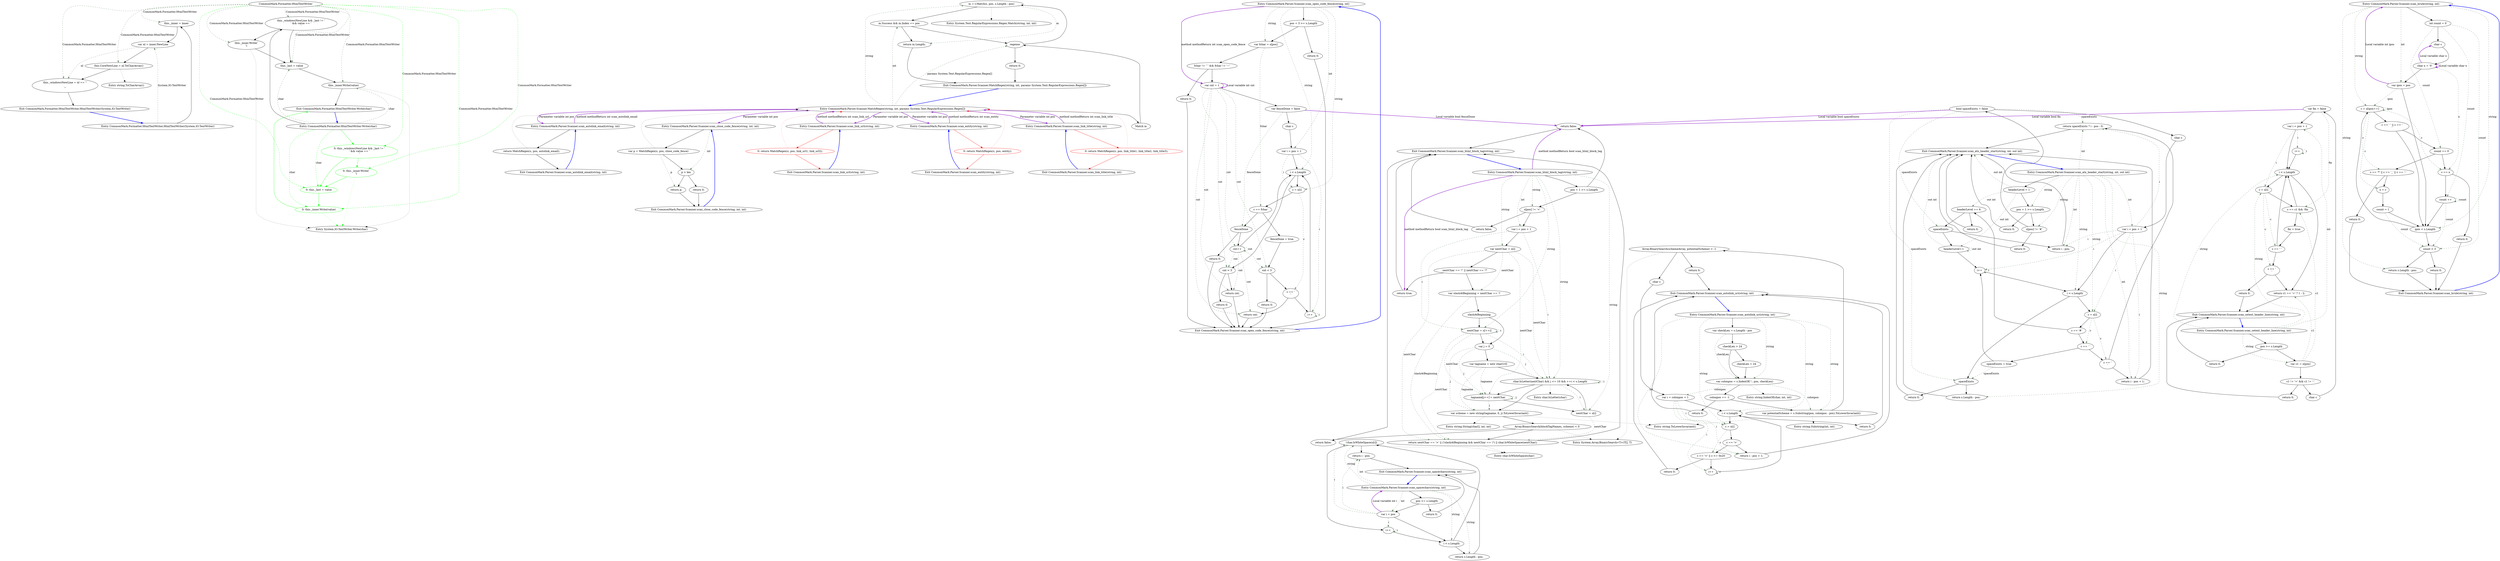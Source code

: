 digraph  {
n14 [label="CommonMark.Formatter.HtmlTextWriter", span=""];
n0 [cluster="CommonMark.Formatter.HtmlTextWriter.HtmlTextWriter(System.IO.TextWriter)", label="Entry CommonMark.Formatter.HtmlTextWriter.HtmlTextWriter(System.IO.TextWriter)", span="15-15"];
n1 [cluster="CommonMark.Formatter.HtmlTextWriter.HtmlTextWriter(System.IO.TextWriter)", label="this._inner = inner", span="17-17"];
n2 [cluster="CommonMark.Formatter.HtmlTextWriter.HtmlTextWriter(System.IO.TextWriter)", label="var nl = inner.NewLine", span="19-19"];
n3 [cluster="CommonMark.Formatter.HtmlTextWriter.HtmlTextWriter(System.IO.TextWriter)", label="this.CoreNewLine = nl.ToCharArray()", span="20-20"];
n4 [cluster="CommonMark.Formatter.HtmlTextWriter.HtmlTextWriter(System.IO.TextWriter)", label="this._windowsNewLine = nl == ''\r\n''", span="21-21"];
n6 [cluster="string.ToCharArray()", label="Entry string.ToCharArray()", span="0-0"];
n5 [cluster="CommonMark.Formatter.HtmlTextWriter.HtmlTextWriter(System.IO.TextWriter)", label="Exit CommonMark.Formatter.HtmlTextWriter.HtmlTextWriter(System.IO.TextWriter)", span="15-15"];
n7 [cluster="CommonMark.Formatter.HtmlTextWriter.Write(char)", label="Entry CommonMark.Formatter.HtmlTextWriter.Write(char)", span="24-24"];
n8 [cluster="CommonMark.Formatter.HtmlTextWriter.Write(char)", label="this._windowsNewLine && _last != '\r' && value == '\n'", span="26-26"];
n10 [cluster="CommonMark.Formatter.HtmlTextWriter.Write(char)", label="this._last = value", span="29-29"];
n11 [cluster="CommonMark.Formatter.HtmlTextWriter.Write(char)", label="this._inner.Write(value)", span="30-30"];
n9 [cluster="CommonMark.Formatter.HtmlTextWriter.Write(char)", label="this._inner.Write('\r')", span="27-27"];
n13 [cluster="System.IO.TextWriter.Write(char)", label="Entry System.IO.TextWriter.Write(char)", span="0-0"];
n12 [cluster="CommonMark.Formatter.HtmlTextWriter.Write(char)", label="Exit CommonMark.Formatter.HtmlTextWriter.Write(char)", span="24-24"];
d8 [cluster="CommonMark.Formatter.HtmlTextWriter.Write(char)", color=green, community=0, label="0: this._windowsNewLine && _last != '\r' && value == '\n'", span="26-26"];
d9 [cluster="CommonMark.Formatter.HtmlTextWriter.Write(char)", color=green, community=0, label="0: this._inner.Write('\r')", span="27-27"];
d10 [cluster="CommonMark.Formatter.HtmlTextWriter.Write(char)", color=green, community=0, label="0: this._last = value", span="29-29"];
d11 [cluster="CommonMark.Formatter.HtmlTextWriter.Write(char)", color=green, community=0, label="0: this._inner.Write(value)", span="30-30"];
m2_8 [cluster="System.Text.RegularExpressions.Regex.Match(string, int, int)", file="Scanner.cs", label="Entry System.Text.RegularExpressions.Regex.Match(string, int, int)", span="0-0"];
m2_62 [cluster="CommonMark.Parser.Scanner.scan_link_url(string, int)", file="Scanner.cs", label="Entry CommonMark.Parser.Scanner.scan_link_url(string, int)", span="161-161"];
m2_63 [cluster="CommonMark.Parser.Scanner.scan_link_url(string, int)", color=red, community=0, file="Scanner.cs", label="0: return MatchRegex(s, pos, link_url1, link_url2);", span="168-168"];
m2_64 [cluster="CommonMark.Parser.Scanner.scan_link_url(string, int)", file="Scanner.cs", label="Exit CommonMark.Parser.Scanner.scan_link_url(string, int)", span="161-161"];
m2_144 [cluster="CommonMark.Parser.Scanner.scan_open_code_fence(string, int)", file="Scanner.cs", label="Entry CommonMark.Parser.Scanner.scan_open_code_fence(string, int)", span="347-347"];
m2_145 [cluster="CommonMark.Parser.Scanner.scan_open_code_fence(string, int)", file="Scanner.cs", label="pos + 3 >= s.Length", span="355-355"];
m2_147 [cluster="CommonMark.Parser.Scanner.scan_open_code_fence(string, int)", file="Scanner.cs", label="var fchar = s[pos]", span="358-358"];
m2_153 [cluster="CommonMark.Parser.Scanner.scan_open_code_fence(string, int)", file="Scanner.cs", label="var i = pos + 1", span="365-365"];
m2_154 [cluster="CommonMark.Parser.Scanner.scan_open_code_fence(string, int)", file="Scanner.cs", label="i < s.Length", span="365-365"];
m2_155 [cluster="CommonMark.Parser.Scanner.scan_open_code_fence(string, int)", file="Scanner.cs", label="c = s[i]", span="367-367"];
m2_146 [cluster="CommonMark.Parser.Scanner.scan_open_code_fence(string, int)", file="Scanner.cs", label="return 0;", span="356-356"];
m2_148 [cluster="CommonMark.Parser.Scanner.scan_open_code_fence(string, int)", file="Scanner.cs", label="fchar != '`' && fchar != '~'", span="359-359"];
m2_156 [cluster="CommonMark.Parser.Scanner.scan_open_code_fence(string, int)", file="Scanner.cs", label="c == fchar", span="369-369"];
m2_149 [cluster="CommonMark.Parser.Scanner.scan_open_code_fence(string, int)", file="Scanner.cs", label="return 0;", span="360-360"];
m2_150 [cluster="CommonMark.Parser.Scanner.scan_open_code_fence(string, int)", file="Scanner.cs", label="var cnt = 1", span="362-362"];
m2_151 [cluster="CommonMark.Parser.Scanner.scan_open_code_fence(string, int)", file="Scanner.cs", label="var fenceDone = false", span="363-363"];
m2_159 [cluster="CommonMark.Parser.Scanner.scan_open_code_fence(string, int)", file="Scanner.cs", label="cnt++", span="374-374"];
m2_161 [cluster="CommonMark.Parser.Scanner.scan_open_code_fence(string, int)", file="Scanner.cs", label="cnt < 3", span="379-379"];
m2_164 [cluster="CommonMark.Parser.Scanner.scan_open_code_fence(string, int)", file="Scanner.cs", label="return cnt;", span="383-383"];
m2_166 [cluster="CommonMark.Parser.Scanner.scan_open_code_fence(string, int)", file="Scanner.cs", label="cnt < 3", span="386-386"];
m2_168 [cluster="CommonMark.Parser.Scanner.scan_open_code_fence(string, int)", file="Scanner.cs", label="return cnt;", span="389-389"];
m2_152 [cluster="CommonMark.Parser.Scanner.scan_open_code_fence(string, int)", file="Scanner.cs", label="char c", span="364-364"];
m2_157 [cluster="CommonMark.Parser.Scanner.scan_open_code_fence(string, int)", file="Scanner.cs", label=fenceDone, span="371-371"];
m2_165 [cluster="CommonMark.Parser.Scanner.scan_open_code_fence(string, int)", file="Scanner.cs", label="i++", span="365-365"];
m2_163 [cluster="CommonMark.Parser.Scanner.scan_open_code_fence(string, int)", file="Scanner.cs", label="c == '\n'", span="382-382"];
m2_160 [cluster="CommonMark.Parser.Scanner.scan_open_code_fence(string, int)", file="Scanner.cs", label="fenceDone = true", span="378-378"];
m2_158 [cluster="CommonMark.Parser.Scanner.scan_open_code_fence(string, int)", file="Scanner.cs", label="return 0;", span="372-372"];
m2_162 [cluster="CommonMark.Parser.Scanner.scan_open_code_fence(string, int)", file="Scanner.cs", label="return 0;", span="380-380"];
m2_167 [cluster="CommonMark.Parser.Scanner.scan_open_code_fence(string, int)", file="Scanner.cs", label="return 0;", span="387-387"];
m2_169 [cluster="CommonMark.Parser.Scanner.scan_open_code_fence(string, int)", file="Scanner.cs", label="Exit CommonMark.Parser.Scanner.scan_open_code_fence(string, int)", span="347-347"];
m2_170 [cluster="CommonMark.Parser.Scanner.scan_close_code_fence(string, int, int)", file="Scanner.cs", label="Entry CommonMark.Parser.Scanner.scan_close_code_fence(string, int, int)", span="395-395"];
m2_171 [cluster="CommonMark.Parser.Scanner.scan_close_code_fence(string, int, int)", file="Scanner.cs", label="var p = MatchRegex(s, pos, close_code_fence)", span="406-406"];
m2_172 [cluster="CommonMark.Parser.Scanner.scan_close_code_fence(string, int, int)", file="Scanner.cs", label="p > len", span="407-407"];
m2_173 [cluster="CommonMark.Parser.Scanner.scan_close_code_fence(string, int, int)", file="Scanner.cs", label="return p;", span="408-408"];
m2_174 [cluster="CommonMark.Parser.Scanner.scan_close_code_fence(string, int, int)", file="Scanner.cs", label="return 0;", span="410-410"];
m2_175 [cluster="CommonMark.Parser.Scanner.scan_close_code_fence(string, int, int)", file="Scanner.cs", label="Exit CommonMark.Parser.Scanner.scan_close_code_fence(string, int, int)", span="395-395"];
m2_34 [cluster="CommonMark.Parser.Scanner.scan_autolink_email(string, int)", file="Scanner.cs", label="Entry CommonMark.Parser.Scanner.scan_autolink_email(string, int)", span="100-100"];
m2_35 [cluster="CommonMark.Parser.Scanner.scan_autolink_email(string, int)", file="Scanner.cs", label="return MatchRegex(s, pos, autolink_email);", span="110-110"];
m2_36 [cluster="CommonMark.Parser.Scanner.scan_autolink_email(string, int)", file="Scanner.cs", label="Exit CommonMark.Parser.Scanner.scan_autolink_email(string, int)", span="100-100"];
m2_0 [cluster="CommonMark.Parser.Scanner.MatchRegex(string, int, params System.Text.RegularExpressions.Regex[])", file="Scanner.cs", label="Entry CommonMark.Parser.Scanner.MatchRegex(string, int, params System.Text.RegularExpressions.Regex[])", span="43-43"];
m2_1 [cluster="CommonMark.Parser.Scanner.MatchRegex(string, int, params System.Text.RegularExpressions.Regex[])", file="Scanner.cs", label="Match m", span="45-45"];
m2_2 [cluster="CommonMark.Parser.Scanner.MatchRegex(string, int, params System.Text.RegularExpressions.Regex[])", file="Scanner.cs", label=regexes, span="46-46"];
m2_3 [cluster="CommonMark.Parser.Scanner.MatchRegex(string, int, params System.Text.RegularExpressions.Regex[])", file="Scanner.cs", label="m = r.Match(s, pos, s.Length - pos)", span="48-48"];
m2_4 [cluster="CommonMark.Parser.Scanner.MatchRegex(string, int, params System.Text.RegularExpressions.Regex[])", file="Scanner.cs", label="m.Success && m.Index == pos", span="49-49"];
m2_6 [cluster="CommonMark.Parser.Scanner.MatchRegex(string, int, params System.Text.RegularExpressions.Regex[])", file="Scanner.cs", label="return 0;", span="53-53"];
m2_5 [cluster="CommonMark.Parser.Scanner.MatchRegex(string, int, params System.Text.RegularExpressions.Regex[])", file="Scanner.cs", label="return m.Length;", span="50-50"];
m2_7 [cluster="CommonMark.Parser.Scanner.MatchRegex(string, int, params System.Text.RegularExpressions.Regex[])", file="Scanner.cs", label="Exit CommonMark.Parser.Scanner.MatchRegex(string, int, params System.Text.RegularExpressions.Regex[])", span="43-43"];
m2_176 [cluster="CommonMark.Parser.Scanner.scan_entity(string, int)", file="Scanner.cs", label="Entry CommonMark.Parser.Scanner.scan_entity(string, int)", span="417-417"];
m2_177 [cluster="CommonMark.Parser.Scanner.scan_entity(string, int)", color=red, community=0, file="Scanner.cs", label="0: return MatchRegex(s, pos, entity);", span="424-424"];
m2_178 [cluster="CommonMark.Parser.Scanner.scan_entity(string, int)", file="Scanner.cs", label="Exit CommonMark.Parser.Scanner.scan_entity(string, int)", span="417-417"];
m2_33 [cluster="System.Array.BinarySearch<T>(T[], T)", file="Scanner.cs", label="Entry System.Array.BinarySearch<T>(T[], T)", span="0-0"];
m2_124 [cluster="CommonMark.Parser.Scanner.scan_hrule(string, int)", file="Scanner.cs", label="Entry CommonMark.Parser.Scanner.scan_hrule(string, int)", span="307-307"];
m2_125 [cluster="CommonMark.Parser.Scanner.scan_hrule(string, int)", file="Scanner.cs", label="int count = 0", span="313-313"];
m2_128 [cluster="CommonMark.Parser.Scanner.scan_hrule(string, int)", file="Scanner.cs", label="var ipos = pos", span="316-316"];
m2_129 [cluster="CommonMark.Parser.Scanner.scan_hrule(string, int)", file="Scanner.cs", label="ipos < s.Length", span="317-317"];
m2_130 [cluster="CommonMark.Parser.Scanner.scan_hrule(string, int)", file="Scanner.cs", label="c = s[ipos++]", span="319-319"];
m2_142 [cluster="CommonMark.Parser.Scanner.scan_hrule(string, int)", file="Scanner.cs", label="return s.Length - pos;", span="341-341"];
m2_126 [cluster="CommonMark.Parser.Scanner.scan_hrule(string, int)", file="Scanner.cs", label="char c", span="314-314"];
m2_132 [cluster="CommonMark.Parser.Scanner.scan_hrule(string, int)", file="Scanner.cs", label="count == 0", span="323-323"];
m2_138 [cluster="CommonMark.Parser.Scanner.scan_hrule(string, int)", file="Scanner.cs", label="count ++", span="333-333"];
m2_140 [cluster="CommonMark.Parser.Scanner.scan_hrule(string, int)", file="Scanner.cs", label="count < 3", span="338-338"];
m2_127 [cluster="CommonMark.Parser.Scanner.scan_hrule(string, int)", file="Scanner.cs", label="char x = '\0'", span="315-315"];
m2_137 [cluster="CommonMark.Parser.Scanner.scan_hrule(string, int)", file="Scanner.cs", label="c == x", span="332-332"];
m2_131 [cluster="CommonMark.Parser.Scanner.scan_hrule(string, int)", file="Scanner.cs", label="c == ' ' || c == '\n'", span="321-321"];
m2_133 [cluster="CommonMark.Parser.Scanner.scan_hrule(string, int)", file="Scanner.cs", label="c == '*' || c == '_' || c == '-'", span="325-325"];
m2_134 [cluster="CommonMark.Parser.Scanner.scan_hrule(string, int)", file="Scanner.cs", label="x = c", span="326-326"];
m2_135 [cluster="CommonMark.Parser.Scanner.scan_hrule(string, int)", file="Scanner.cs", label="return 0;", span="328-328"];
m2_136 [cluster="CommonMark.Parser.Scanner.scan_hrule(string, int)", file="Scanner.cs", label="count = 1", span="330-330"];
m2_139 [cluster="CommonMark.Parser.Scanner.scan_hrule(string, int)", file="Scanner.cs", label="return 0;", span="335-335"];
m2_141 [cluster="CommonMark.Parser.Scanner.scan_hrule(string, int)", file="Scanner.cs", label="return 0;", span="339-339"];
m2_143 [cluster="CommonMark.Parser.Scanner.scan_hrule(string, int)", file="Scanner.cs", label="Exit CommonMark.Parser.Scanner.scan_hrule(string, int)", span="307-307"];
m2_31 [cluster="string.Substring(int, int)", file="Scanner.cs", label="Entry string.Substring(int, int)", span="0-0"];
m2_9 [cluster="CommonMark.Parser.Scanner.scan_autolink_uri(string, int)", file="Scanner.cs", label="Entry CommonMark.Parser.Scanner.scan_autolink_uri(string, int)", span="59-59"];
m2_10 [cluster="CommonMark.Parser.Scanner.scan_autolink_uri(string, int)", file="Scanner.cs", label="var checkLen = s.Length - pos", span="68-68"];
m2_13 [cluster="CommonMark.Parser.Scanner.scan_autolink_uri(string, int)", file="Scanner.cs", label="var colonpos = s.IndexOf(':', pos, checkLen)", span="75-75"];
m2_16 [cluster="CommonMark.Parser.Scanner.scan_autolink_uri(string, int)", file="Scanner.cs", label="var potentialScheme = s.Substring(pos, colonpos - pos).ToLowerInvariant()", span="79-79"];
m2_21 [cluster="CommonMark.Parser.Scanner.scan_autolink_uri(string, int)", file="Scanner.cs", label="i < s.Length", span="84-84"];
m2_22 [cluster="CommonMark.Parser.Scanner.scan_autolink_uri(string, int)", file="Scanner.cs", label="c = s[i]", span="86-86"];
m2_24 [cluster="CommonMark.Parser.Scanner.scan_autolink_uri(string, int)", file="Scanner.cs", label="return i - pos + 1;", span="88-88"];
m2_11 [cluster="CommonMark.Parser.Scanner.scan_autolink_uri(string, int)", file="Scanner.cs", label="checkLen > 24", span="69-69"];
m2_12 [cluster="CommonMark.Parser.Scanner.scan_autolink_uri(string, int)", file="Scanner.cs", label="checkLen = 24", span="70-70"];
m2_14 [cluster="CommonMark.Parser.Scanner.scan_autolink_uri(string, int)", file="Scanner.cs", label="colonpos == -1", span="76-76"];
m2_20 [cluster="CommonMark.Parser.Scanner.scan_autolink_uri(string, int)", file="Scanner.cs", label="var i = colonpos + 1", span="84-84"];
m2_15 [cluster="CommonMark.Parser.Scanner.scan_autolink_uri(string, int)", file="Scanner.cs", label="return 0;", span="77-77"];
m2_17 [cluster="CommonMark.Parser.Scanner.scan_autolink_uri(string, int)", file="Scanner.cs", label="Array.BinarySearch(schemeArray, potentialScheme) < -1", span="80-80"];
m2_18 [cluster="CommonMark.Parser.Scanner.scan_autolink_uri(string, int)", file="Scanner.cs", label="return 0;", span="81-81"];
m2_19 [cluster="CommonMark.Parser.Scanner.scan_autolink_uri(string, int)", file="Scanner.cs", label="char c", span="83-83"];
m2_27 [cluster="CommonMark.Parser.Scanner.scan_autolink_uri(string, int)", file="Scanner.cs", label="i++", span="84-84"];
m2_28 [cluster="CommonMark.Parser.Scanner.scan_autolink_uri(string, int)", file="Scanner.cs", label="return 0;", span="94-94"];
m2_23 [cluster="CommonMark.Parser.Scanner.scan_autolink_uri(string, int)", file="Scanner.cs", label="c == '>'", span="87-87"];
m2_25 [cluster="CommonMark.Parser.Scanner.scan_autolink_uri(string, int)", file="Scanner.cs", label="c == '<' || c <= 0x20", span="90-90"];
m2_26 [cluster="CommonMark.Parser.Scanner.scan_autolink_uri(string, int)", file="Scanner.cs", label="return 0;", span="91-91"];
m2_29 [cluster="CommonMark.Parser.Scanner.scan_autolink_uri(string, int)", file="Scanner.cs", label="Exit CommonMark.Parser.Scanner.scan_autolink_uri(string, int)", span="59-59"];
m2_78 [cluster="CommonMark.Parser.Scanner.scan_atx_header_start(string, int, out int)", file="Scanner.cs", label="Entry CommonMark.Parser.Scanner.scan_atx_header_start(string, int, out int)", span="211-211"];
m2_79 [cluster="CommonMark.Parser.Scanner.scan_atx_header_start(string, int, out int)", file="Scanner.cs", label="headerLevel = 1", span="218-218"];
m2_80 [cluster="CommonMark.Parser.Scanner.scan_atx_header_start(string, int, out int)", file="Scanner.cs", label="pos + 1 >= s.Length", span="219-219"];
m2_82 [cluster="CommonMark.Parser.Scanner.scan_atx_header_start(string, int, out int)", file="Scanner.cs", label="s[pos] != '#'", span="222-222"];
m2_86 [cluster="CommonMark.Parser.Scanner.scan_atx_header_start(string, int, out int)", file="Scanner.cs", label="var i = pos + 1", span="227-227"];
m2_87 [cluster="CommonMark.Parser.Scanner.scan_atx_header_start(string, int, out int)", file="Scanner.cs", label="i < s.Length", span="227-227"];
m2_88 [cluster="CommonMark.Parser.Scanner.scan_atx_header_start(string, int, out int)", file="Scanner.cs", label="c = s[i]", span="229-229"];
m2_93 [cluster="CommonMark.Parser.Scanner.scan_atx_header_start(string, int, out int)", file="Scanner.cs", label="return i - pos;", span="237-237"];
m2_98 [cluster="CommonMark.Parser.Scanner.scan_atx_header_start(string, int, out int)", file="Scanner.cs", label="return i - pos + 1;", span="247-247"];
m2_99 [cluster="CommonMark.Parser.Scanner.scan_atx_header_start(string, int, out int)", file="Scanner.cs", label="return spaceExists ? i - pos : 0;", span="251-251"];
m2_102 [cluster="CommonMark.Parser.Scanner.scan_atx_header_start(string, int, out int)", file="Scanner.cs", label="return s.Length - pos;", span="256-256"];
m2_90 [cluster="CommonMark.Parser.Scanner.scan_atx_header_start(string, int, out int)", file="Scanner.cs", label="headerLevel == 6", span="233-233"];
m2_94 [cluster="CommonMark.Parser.Scanner.scan_atx_header_start(string, int, out int)", file="Scanner.cs", label="headerLevel++", span="239-239"];
m2_81 [cluster="CommonMark.Parser.Scanner.scan_atx_header_start(string, int, out int)", file="Scanner.cs", label="return 0;", span="220-220"];
m2_83 [cluster="CommonMark.Parser.Scanner.scan_atx_header_start(string, int, out int)", file="Scanner.cs", label="return 0;", span="223-223"];
m2_84 [cluster="CommonMark.Parser.Scanner.scan_atx_header_start(string, int, out int)", file="Scanner.cs", label="bool spaceExists = false", span="225-225"];
m2_85 [cluster="CommonMark.Parser.Scanner.scan_atx_header_start(string, int, out int)", file="Scanner.cs", label="char c", span="226-226"];
m2_92 [cluster="CommonMark.Parser.Scanner.scan_atx_header_start(string, int, out int)", file="Scanner.cs", label=spaceExists, span="236-236"];
m2_101 [cluster="CommonMark.Parser.Scanner.scan_atx_header_start(string, int, out int)", file="Scanner.cs", label=spaceExists, span="255-255"];
m2_100 [cluster="CommonMark.Parser.Scanner.scan_atx_header_start(string, int, out int)", file="Scanner.cs", label="i++", span="227-227"];
m2_89 [cluster="CommonMark.Parser.Scanner.scan_atx_header_start(string, int, out int)", file="Scanner.cs", label="c == '#'", span="231-231"];
m2_95 [cluster="CommonMark.Parser.Scanner.scan_atx_header_start(string, int, out int)", file="Scanner.cs", label="c == ' '", span="241-241"];
m2_97 [cluster="CommonMark.Parser.Scanner.scan_atx_header_start(string, int, out int)", file="Scanner.cs", label="c == '\n'", span="245-245"];
m2_91 [cluster="CommonMark.Parser.Scanner.scan_atx_header_start(string, int, out int)", file="Scanner.cs", label="return 0;", span="234-234"];
m2_96 [cluster="CommonMark.Parser.Scanner.scan_atx_header_start(string, int, out int)", file="Scanner.cs", label="spaceExists = true", span="243-243"];
m2_103 [cluster="CommonMark.Parser.Scanner.scan_atx_header_start(string, int, out int)", file="Scanner.cs", label="return 0;", span="258-258"];
m2_104 [cluster="CommonMark.Parser.Scanner.scan_atx_header_start(string, int, out int)", file="Scanner.cs", label="Exit CommonMark.Parser.Scanner.scan_atx_header_start(string, int, out int)", span="211-211"];
m2_37 [cluster="CommonMark.Parser.Scanner.scan_html_block_tag(string, int)", file="Scanner.cs", label="Entry CommonMark.Parser.Scanner.scan_html_block_tag(string, int)", span="116-116"];
m2_38 [cluster="CommonMark.Parser.Scanner.scan_html_block_tag(string, int)", file="Scanner.cs", label="pos + 1 >= s.Length", span="125-125"];
m2_40 [cluster="CommonMark.Parser.Scanner.scan_html_block_tag(string, int)", file="Scanner.cs", label="s[pos] != '<'", span="128-128"];
m2_42 [cluster="CommonMark.Parser.Scanner.scan_html_block_tag(string, int)", file="Scanner.cs", label="var i = pos + 1", span="131-131"];
m2_43 [cluster="CommonMark.Parser.Scanner.scan_html_block_tag(string, int)", file="Scanner.cs", label="var nextChar = s[i]", span="132-132"];
m2_48 [cluster="CommonMark.Parser.Scanner.scan_html_block_tag(string, int)", file="Scanner.cs", label="nextChar = s[++i]", span="138-138"];
m2_51 [cluster="CommonMark.Parser.Scanner.scan_html_block_tag(string, int)", file="Scanner.cs", label="char.IsLetter(nextChar) && j <= 10 && ++i < s.Length", span="142-142"];
m2_53 [cluster="CommonMark.Parser.Scanner.scan_html_block_tag(string, int)", file="Scanner.cs", label="nextChar = s[i]", span="145-145"];
m2_39 [cluster="CommonMark.Parser.Scanner.scan_html_block_tag(string, int)", file="Scanner.cs", label="return false;", span="126-126"];
m2_41 [cluster="CommonMark.Parser.Scanner.scan_html_block_tag(string, int)", file="Scanner.cs", label="return false;", span="129-129"];
m2_44 [cluster="CommonMark.Parser.Scanner.scan_html_block_tag(string, int)", file="Scanner.cs", label="nextChar == '!' || nextChar == '?'", span="133-133"];
m2_46 [cluster="CommonMark.Parser.Scanner.scan_html_block_tag(string, int)", file="Scanner.cs", label="var slashAtBeginning = nextChar == '/'", span="136-136"];
m2_52 [cluster="CommonMark.Parser.Scanner.scan_html_block_tag(string, int)", file="Scanner.cs", label="tagname[j++] = nextChar", span="144-144"];
m2_57 [cluster="CommonMark.Parser.Scanner.scan_html_block_tag(string, int)", file="Scanner.cs", label="return nextChar == '>' || (!slashAtBeginning && nextChar == '/') || char.IsWhiteSpace(nextChar);", span="152-152"];
m2_45 [cluster="CommonMark.Parser.Scanner.scan_html_block_tag(string, int)", file="Scanner.cs", label="return true;", span="134-134"];
m2_47 [cluster="CommonMark.Parser.Scanner.scan_html_block_tag(string, int)", file="Scanner.cs", label=slashAtBeginning, span="137-137"];
m2_49 [cluster="CommonMark.Parser.Scanner.scan_html_block_tag(string, int)", file="Scanner.cs", label="var j = 0", span="140-140"];
m2_50 [cluster="CommonMark.Parser.Scanner.scan_html_block_tag(string, int)", file="Scanner.cs", label="var tagname = new char[10]", span="141-141"];
m2_54 [cluster="CommonMark.Parser.Scanner.scan_html_block_tag(string, int)", file="Scanner.cs", label="var scheme = new string(tagname, 0, j).ToLowerInvariant()", span="148-148"];
m2_55 [cluster="CommonMark.Parser.Scanner.scan_html_block_tag(string, int)", file="Scanner.cs", label="Array.BinarySearch(blockTagNames, scheme) < 0", span="149-149"];
m2_56 [cluster="CommonMark.Parser.Scanner.scan_html_block_tag(string, int)", file="Scanner.cs", label="return false;", span="150-150"];
m2_58 [cluster="CommonMark.Parser.Scanner.scan_html_block_tag(string, int)", file="Scanner.cs", label="Exit CommonMark.Parser.Scanner.scan_html_block_tag(string, int)", span="116-116"];
m2_60 [cluster="string.String(char[], int, int)", file="Scanner.cs", label="Entry string.String(char[], int, int)", span="0-0"];
m2_61 [cluster="char.IsWhiteSpace(char)", file="Scanner.cs", label="Entry char.IsWhiteSpace(char)", span="0-0"];
m2_59 [cluster="char.IsLetter(char)", file="Scanner.cs", label="Entry char.IsLetter(char)", span="0-0"];
m2_32 [cluster="string.ToLowerInvariant()", file="Scanner.cs", label="Entry string.ToLowerInvariant()", span="0-0"];
m2_105 [cluster="CommonMark.Parser.Scanner.scan_setext_header_line(string, int)", file="Scanner.cs", label="Entry CommonMark.Parser.Scanner.scan_setext_header_line(string, int)", span="265-265"];
m2_106 [cluster="CommonMark.Parser.Scanner.scan_setext_header_line(string, int)", file="Scanner.cs", label="pos >= s.Length", span="273-273"];
m2_108 [cluster="CommonMark.Parser.Scanner.scan_setext_header_line(string, int)", file="Scanner.cs", label="var c1 = s[pos]", span="276-276"];
m2_113 [cluster="CommonMark.Parser.Scanner.scan_setext_header_line(string, int)", file="Scanner.cs", label="var i = pos + 1", span="283-283"];
m2_114 [cluster="CommonMark.Parser.Scanner.scan_setext_header_line(string, int)", file="Scanner.cs", label="i < s.Length", span="283-283"];
m2_115 [cluster="CommonMark.Parser.Scanner.scan_setext_header_line(string, int)", file="Scanner.cs", label="c = s[i]", span="285-285"];
m2_107 [cluster="CommonMark.Parser.Scanner.scan_setext_header_line(string, int)", file="Scanner.cs", label="return 0;", span="274-274"];
m2_109 [cluster="CommonMark.Parser.Scanner.scan_setext_header_line(string, int)", file="Scanner.cs", label="c1 != '=' && c1 != '-'", span="278-278"];
m2_116 [cluster="CommonMark.Parser.Scanner.scan_setext_header_line(string, int)", file="Scanner.cs", label="c == c1 && !fin", span="286-286"];
m2_122 [cluster="CommonMark.Parser.Scanner.scan_setext_header_line(string, int)", file="Scanner.cs", label="return c1 == '=' ? 1 : 2;", span="299-299"];
m2_110 [cluster="CommonMark.Parser.Scanner.scan_setext_header_line(string, int)", file="Scanner.cs", label="return 0;", span="279-279"];
m2_111 [cluster="CommonMark.Parser.Scanner.scan_setext_header_line(string, int)", file="Scanner.cs", label="char c", span="281-281"];
m2_112 [cluster="CommonMark.Parser.Scanner.scan_setext_header_line(string, int)", file="Scanner.cs", label="var fin = false", span="282-282"];
m2_121 [cluster="CommonMark.Parser.Scanner.scan_setext_header_line(string, int)", file="Scanner.cs", label="i++", span="283-283"];
m2_118 [cluster="CommonMark.Parser.Scanner.scan_setext_header_line(string, int)", file="Scanner.cs", label="c == ' '", span="290-290"];
m2_119 [cluster="CommonMark.Parser.Scanner.scan_setext_header_line(string, int)", file="Scanner.cs", label="c == '\n'", span="293-293"];
m2_117 [cluster="CommonMark.Parser.Scanner.scan_setext_header_line(string, int)", file="Scanner.cs", label="fin = true", span="289-289"];
m2_120 [cluster="CommonMark.Parser.Scanner.scan_setext_header_line(string, int)", file="Scanner.cs", label="return 0;", span="296-296"];
m2_123 [cluster="CommonMark.Parser.Scanner.scan_setext_header_line(string, int)", file="Scanner.cs", label="Exit CommonMark.Parser.Scanner.scan_setext_header_line(string, int)", span="265-265"];
m2_65 [cluster="CommonMark.Parser.Scanner.scan_link_title(string, int)", file="Scanner.cs", label="Entry CommonMark.Parser.Scanner.scan_link_title(string, int)", span="176-176"];
m2_66 [cluster="CommonMark.Parser.Scanner.scan_link_title(string, int)", color=red, community=0, file="Scanner.cs", label="0: return MatchRegex(s, pos, link_title1, link_title2, link_title3);", span="184-184"];
m2_67 [cluster="CommonMark.Parser.Scanner.scan_link_title(string, int)", file="Scanner.cs", label="Exit CommonMark.Parser.Scanner.scan_link_title(string, int)", span="176-176"];
m2_30 [cluster="string.IndexOf(char, int, int)", file="Scanner.cs", label="Entry string.IndexOf(char, int, int)", span="0-0"];
m2_68 [cluster="CommonMark.Parser.Scanner.scan_spacechars(string, int)", file="Scanner.cs", label="Entry CommonMark.Parser.Scanner.scan_spacechars(string, int)", span="190-190"];
m2_69 [cluster="CommonMark.Parser.Scanner.scan_spacechars(string, int)", file="Scanner.cs", label="pos >= s.Length", span="196-196"];
m2_71 [cluster="CommonMark.Parser.Scanner.scan_spacechars(string, int)", file="Scanner.cs", label="var i = pos", span="199-199"];
m2_72 [cluster="CommonMark.Parser.Scanner.scan_spacechars(string, int)", file="Scanner.cs", label="i < s.Length", span="199-199"];
m2_73 [cluster="CommonMark.Parser.Scanner.scan_spacechars(string, int)", file="Scanner.cs", label="!char.IsWhiteSpace(s[i])", span="201-201"];
m2_74 [cluster="CommonMark.Parser.Scanner.scan_spacechars(string, int)", file="Scanner.cs", label="return i - pos;", span="202-202"];
m2_76 [cluster="CommonMark.Parser.Scanner.scan_spacechars(string, int)", file="Scanner.cs", label="return s.Length - pos;", span="205-205"];
m2_70 [cluster="CommonMark.Parser.Scanner.scan_spacechars(string, int)", file="Scanner.cs", label="return 0;", span="197-197"];
m2_75 [cluster="CommonMark.Parser.Scanner.scan_spacechars(string, int)", file="Scanner.cs", label="i++", span="199-199"];
m2_77 [cluster="CommonMark.Parser.Scanner.scan_spacechars(string, int)", file="Scanner.cs", label="Exit CommonMark.Parser.Scanner.scan_spacechars(string, int)", span="190-190"];
n14 -> n1  [color=darkseagreen4, key=1, label="CommonMark.Formatter.HtmlTextWriter", style=dashed];
n14 -> n3  [color=darkseagreen4, key=1, label="CommonMark.Formatter.HtmlTextWriter", style=dashed];
n14 -> n4  [color=darkseagreen4, key=1, label="CommonMark.Formatter.HtmlTextWriter", style=dashed];
n14 -> n8  [color=darkseagreen4, key=1, label="CommonMark.Formatter.HtmlTextWriter", style=dashed];
n14 -> n9  [color=darkseagreen4, key=1, label="CommonMark.Formatter.HtmlTextWriter", style=dashed];
n14 -> n10  [color=darkseagreen4, key=1, label="CommonMark.Formatter.HtmlTextWriter", style=dashed];
n14 -> n11  [color=darkseagreen4, key=1, label="CommonMark.Formatter.HtmlTextWriter", style=dashed];
n14 -> d8  [color=green, key=1, label="CommonMark.Formatter.HtmlTextWriter", style=dashed];
n14 -> d10  [color=green, key=1, label="CommonMark.Formatter.HtmlTextWriter", style=dashed];
n14 -> d11  [color=green, key=1, label="CommonMark.Formatter.HtmlTextWriter", style=dashed];
n14 -> d9  [color=green, key=1, label="CommonMark.Formatter.HtmlTextWriter", style=dashed];
n0 -> n1  [key=0, style=solid];
n0 -> n2  [color=darkseagreen4, key=1, label="System.IO.TextWriter", style=dashed];
n1 -> n2  [key=0, style=solid];
n2 -> n3  [key=0, style=solid];
n2 -> n4  [color=darkseagreen4, key=1, label=nl, style=dashed];
n3 -> n4  [key=0, style=solid];
n3 -> n6  [key=2, style=dotted];
n4 -> n5  [key=0, style=solid];
n5 -> n0  [color=blue, key=0, style=bold];
n7 -> n8  [key=0, style=solid];
n7 -> n10  [color=darkseagreen4, key=1, label=char, style=dashed];
n7 -> n11  [color=darkseagreen4, key=1, label=char, style=dashed];
n7 -> d8  [color=green, key=0, style=solid];
n7 -> d10  [color=green, key=1, label=char, style=dashed];
n7 -> d11  [color=green, key=1, label=char, style=dashed];
n8 -> n9  [key=0, style=solid];
n8 -> n10  [key=0, style=solid];
n10 -> n11  [key=0, style=solid];
n11 -> n12  [key=0, style=solid];
n11 -> n13  [key=2, style=dotted];
n9 -> n10  [key=0, style=solid];
n9 -> n13  [key=2, style=dotted];
n12 -> n7  [color=blue, key=0, style=bold];
d8 -> d9  [color=green, key=0, style=solid];
d8 -> d10  [color=green, key=0, style=solid];
d9 -> d10  [color=green, key=0, style=solid];
d9 -> n13  [color=green, key=2, style=dotted];
d10 -> d11  [color=green, key=0, style=solid];
d11 -> n12  [color=green, key=0, style=solid];
d11 -> n13  [color=green, key=2, style=dotted];
m2_62 -> m2_63  [color=red, key=0, style=solid];
m2_62 -> m2_0  [color=darkorchid, key=3, label="method methodReturn int scan_link_url", style=bold];
m2_63 -> m2_64  [color=red, key=0, style=solid];
m2_63 -> m2_0  [color=red, key=2, style=dotted];
m2_64 -> m2_62  [color=blue, key=0, style=bold];
m2_144 -> m2_145  [key=0, style=solid];
m2_144 -> m2_147  [color=darkseagreen4, key=1, label=string, style=dashed];
m2_144 -> m2_153  [color=darkseagreen4, key=1, label=int, style=dashed];
m2_144 -> m2_154  [color=darkseagreen4, key=1, label=string, style=dashed];
m2_144 -> m2_155  [color=darkseagreen4, key=1, label=string, style=dashed];
m2_144 -> m2_150  [color=darkorchid, key=3, label="method methodReturn int scan_open_code_fence", style=bold];
m2_145 -> m2_146  [key=0, style=solid];
m2_145 -> m2_147  [key=0, style=solid];
m2_147 -> m2_148  [key=0, style=solid];
m2_147 -> m2_156  [color=darkseagreen4, key=1, label=fchar, style=dashed];
m2_153 -> m2_154  [key=0, style=solid];
m2_153 -> m2_155  [color=darkseagreen4, key=1, label=i, style=dashed];
m2_153 -> m2_165  [color=darkseagreen4, key=1, label=i, style=dashed];
m2_154 -> m2_155  [key=0, style=solid];
m2_154 -> m2_166  [key=0, style=solid];
m2_155 -> m2_156  [key=0, style=solid];
m2_155 -> m2_163  [color=darkseagreen4, key=1, label=c, style=dashed];
m2_146 -> m2_169  [key=0, style=solid];
m2_148 -> m2_149  [key=0, style=solid];
m2_148 -> m2_150  [key=0, style=solid];
m2_156 -> m2_157  [key=0, style=solid];
m2_156 -> m2_160  [key=0, style=solid];
m2_149 -> m2_169  [key=0, style=solid];
m2_150 -> m2_151  [key=0, style=solid];
m2_150 -> m2_159  [color=darkseagreen4, key=1, label=cnt, style=dashed];
m2_150 -> m2_161  [color=darkseagreen4, key=1, label=cnt, style=dashed];
m2_150 -> m2_164  [color=darkseagreen4, key=1, label=cnt, style=dashed];
m2_150 -> m2_166  [color=darkseagreen4, key=1, label=cnt, style=dashed];
m2_150 -> m2_168  [color=darkseagreen4, key=1, label=cnt, style=dashed];
m2_150 -> m2_150  [color=darkorchid, key=3, label="Local variable int cnt", style=bold];
m2_151 -> m2_152  [key=0, style=solid];
m2_151 -> m2_157  [color=darkseagreen4, key=1, label=fenceDone, style=dashed];
m2_151 -> m2_39  [color=darkorchid, key=3, label="Local variable bool fenceDone", style=bold];
m2_159 -> m2_154  [key=0, style=solid];
m2_159 -> m2_159  [color=darkseagreen4, key=1, label=cnt, style=dashed];
m2_159 -> m2_161  [color=darkseagreen4, key=1, label=cnt, style=dashed];
m2_159 -> m2_164  [color=darkseagreen4, key=1, label=cnt, style=dashed];
m2_159 -> m2_166  [color=darkseagreen4, key=1, label=cnt, style=dashed];
m2_159 -> m2_168  [color=darkseagreen4, key=1, label=cnt, style=dashed];
m2_161 -> m2_162  [key=0, style=solid];
m2_161 -> m2_163  [key=0, style=solid];
m2_164 -> m2_169  [key=0, style=solid];
m2_166 -> m2_167  [key=0, style=solid];
m2_166 -> m2_168  [key=0, style=solid];
m2_168 -> m2_169  [key=0, style=solid];
m2_152 -> m2_153  [key=0, style=solid];
m2_157 -> m2_158  [key=0, style=solid];
m2_157 -> m2_159  [key=0, style=solid];
m2_165 -> m2_154  [key=0, style=solid];
m2_165 -> m2_165  [color=darkseagreen4, key=1, label=i, style=dashed];
m2_163 -> m2_164  [key=0, style=solid];
m2_163 -> m2_165  [key=0, style=solid];
m2_160 -> m2_161  [key=0, style=solid];
m2_158 -> m2_169  [key=0, style=solid];
m2_162 -> m2_169  [key=0, style=solid];
m2_167 -> m2_169  [key=0, style=solid];
m2_169 -> m2_144  [color=blue, key=0, style=bold];
m2_170 -> m2_171  [key=0, style=solid];
m2_170 -> m2_172  [color=darkseagreen4, key=1, label=int, style=dashed];
m2_171 -> m2_172  [key=0, style=solid];
m2_171 -> m2_0  [key=2, style=dotted];
m2_171 -> m2_173  [color=darkseagreen4, key=1, label=p, style=dashed];
m2_172 -> m2_173  [key=0, style=solid];
m2_172 -> m2_174  [key=0, style=solid];
m2_173 -> m2_175  [key=0, style=solid];
m2_174 -> m2_175  [key=0, style=solid];
m2_175 -> m2_170  [color=blue, key=0, style=bold];
m2_34 -> m2_35  [key=0, style=solid];
m2_34 -> m2_0  [color=darkorchid, key=3, label="method methodReturn int scan_autolink_email", style=bold];
m2_35 -> m2_36  [key=0, style=solid];
m2_35 -> m2_0  [key=2, style=dotted];
m2_36 -> m2_34  [color=blue, key=0, style=bold];
m2_0 -> m2_1  [key=0, style=solid];
m2_0 -> m2_2  [color=darkseagreen4, key=1, label="params System.Text.RegularExpressions.Regex[]", style=dashed];
m2_0 -> m2_3  [color=darkseagreen4, key=1, label=string, style=dashed];
m2_0 -> m2_4  [color=darkseagreen4, key=1, label=int, style=dashed];
m2_0 -> m2_34  [color=darkorchid, key=3, label="Parameter variable int pos", style=bold];
m2_0 -> m2_62  [color=darkorchid, key=3, label="Parameter variable int pos", style=bold];
m2_0 -> m2_65  [color=darkorchid, key=3, label="Parameter variable int pos", style=bold];
m2_0 -> m2_170  [color=darkorchid, key=3, label="Parameter variable int pos", style=bold];
m2_0 -> m2_176  [color=darkorchid, key=3, label="Parameter variable int pos", style=bold];
m2_1 -> m2_2  [key=0, style=solid];
m2_2 -> m2_3  [key=0, style=solid];
m2_2 -> m2_6  [key=0, style=solid];
m2_3 -> m2_4  [key=0, style=solid];
m2_3 -> m2_8  [key=2, style=dotted];
m2_3 -> m2_5  [color=darkseagreen4, key=1, label=m, style=dashed];
m2_4 -> m2_5  [key=0, style=solid];
m2_4 -> m2_2  [key=0, style=solid];
m2_6 -> m2_7  [key=0, style=solid];
m2_5 -> m2_7  [key=0, style=solid];
m2_7 -> m2_0  [color=blue, key=0, style=bold];
m2_176 -> m2_177  [color=red, key=0, style=solid];
m2_176 -> m2_0  [color=darkorchid, key=3, label="method methodReturn int scan_entity", style=bold];
m2_177 -> m2_178  [color=red, key=0, style=solid];
m2_177 -> m2_0  [color=red, key=2, style=dotted];
m2_178 -> m2_176  [color=blue, key=0, style=bold];
m2_124 -> m2_125  [key=0, style=solid];
m2_124 -> m2_128  [color=darkseagreen4, key=1, label=int, style=dashed];
m2_124 -> m2_129  [color=darkseagreen4, key=1, label=string, style=dashed];
m2_124 -> m2_130  [color=darkseagreen4, key=1, label=string, style=dashed];
m2_124 -> m2_142  [color=darkseagreen4, key=1, label=string, style=dashed];
m2_125 -> m2_126  [key=0, style=solid];
m2_125 -> m2_132  [color=darkseagreen4, key=1, label=count, style=dashed];
m2_125 -> m2_138  [color=darkseagreen4, key=1, label=count, style=dashed];
m2_125 -> m2_140  [color=darkseagreen4, key=1, label=count, style=dashed];
m2_128 -> m2_129  [key=0, style=solid];
m2_128 -> m2_130  [color=darkseagreen4, key=1, label=ipos, style=dashed];
m2_128 -> m2_124  [color=darkorchid, key=3, label="Local variable int ipos", style=bold];
m2_129 -> m2_130  [key=0, style=solid];
m2_129 -> m2_140  [key=0, style=solid];
m2_130 -> m2_131  [key=0, style=solid];
m2_130 -> m2_130  [color=darkseagreen4, key=1, label=ipos, style=dashed];
m2_130 -> m2_133  [color=darkseagreen4, key=1, label=c, style=dashed];
m2_130 -> m2_134  [color=darkseagreen4, key=1, label=c, style=dashed];
m2_130 -> m2_137  [color=darkseagreen4, key=1, label=c, style=dashed];
m2_142 -> m2_143  [key=0, style=solid];
m2_126 -> m2_127  [key=0, style=solid];
m2_132 -> m2_133  [key=0, style=solid];
m2_132 -> m2_137  [key=0, style=solid];
m2_138 -> m2_129  [key=0, style=solid];
m2_138 -> m2_138  [color=darkseagreen4, key=1, label=count, style=dashed];
m2_138 -> m2_140  [color=darkseagreen4, key=1, label=count, style=dashed];
m2_140 -> m2_141  [key=0, style=solid];
m2_140 -> m2_142  [key=0, style=solid];
m2_127 -> m2_128  [key=0, style=solid];
m2_127 -> m2_137  [color=darkseagreen4, key=1, label=x, style=dashed];
m2_127 -> m2_127  [color=darkorchid, key=3, label="Local variable char x", style=bold];
m2_127 -> m2_126  [color=darkorchid, key=3, label="Local variable char x", style=bold];
m2_137 -> m2_138  [key=0, style=solid];
m2_137 -> m2_139  [key=0, style=solid];
m2_131 -> m2_132  [key=0, style=solid];
m2_131 -> m2_129  [key=0, style=solid];
m2_133 -> m2_134  [key=0, style=solid];
m2_133 -> m2_135  [key=0, style=solid];
m2_134 -> m2_136  [key=0, style=solid];
m2_135 -> m2_143  [key=0, style=solid];
m2_136 -> m2_129  [key=0, style=solid];
m2_136 -> m2_140  [color=darkseagreen4, key=1, label=count, style=dashed];
m2_139 -> m2_143  [key=0, style=solid];
m2_141 -> m2_143  [key=0, style=solid];
m2_143 -> m2_124  [color=blue, key=0, style=bold];
m2_9 -> m2_10  [key=0, style=solid];
m2_9 -> m2_13  [color=darkseagreen4, key=1, label=string, style=dashed];
m2_9 -> m2_16  [color=darkseagreen4, key=1, label=string, style=dashed];
m2_9 -> m2_21  [color=darkseagreen4, key=1, label=string, style=dashed];
m2_9 -> m2_22  [color=darkseagreen4, key=1, label=string, style=dashed];
m2_9 -> m2_24  [color=darkseagreen4, key=1, label=int, style=dashed];
m2_10 -> m2_11  [key=0, style=solid];
m2_10 -> m2_13  [color=darkseagreen4, key=1, label=checkLen, style=dashed];
m2_13 -> m2_14  [key=0, style=solid];
m2_13 -> m2_30  [key=2, style=dotted];
m2_13 -> m2_16  [color=darkseagreen4, key=1, label=colonpos, style=dashed];
m2_13 -> m2_20  [color=darkseagreen4, key=1, label=colonpos, style=dashed];
m2_16 -> m2_17  [key=0, style=solid];
m2_16 -> m2_31  [key=2, style=dotted];
m2_16 -> m2_32  [key=2, style=dotted];
m2_21 -> m2_22  [key=0, style=solid];
m2_21 -> m2_28  [key=0, style=solid];
m2_22 -> m2_23  [key=0, style=solid];
m2_22 -> m2_25  [color=darkseagreen4, key=1, label=c, style=dashed];
m2_24 -> m2_29  [key=0, style=solid];
m2_11 -> m2_12  [key=0, style=solid];
m2_11 -> m2_13  [key=0, style=solid];
m2_12 -> m2_13  [key=0, style=solid];
m2_14 -> m2_15  [key=0, style=solid];
m2_14 -> m2_16  [key=0, style=solid];
m2_20 -> m2_21  [key=0, style=solid];
m2_20 -> m2_22  [color=darkseagreen4, key=1, label=i, style=dashed];
m2_20 -> m2_24  [color=darkseagreen4, key=1, label=i, style=dashed];
m2_20 -> m2_27  [color=darkseagreen4, key=1, label=i, style=dashed];
m2_15 -> m2_29  [key=0, style=solid];
m2_17 -> m2_18  [key=0, style=solid];
m2_17 -> m2_19  [key=0, style=solid];
m2_17 -> m2_33  [key=2, style=dotted];
m2_18 -> m2_29  [key=0, style=solid];
m2_19 -> m2_20  [key=0, style=solid];
m2_27 -> m2_21  [key=0, style=solid];
m2_27 -> m2_27  [color=darkseagreen4, key=1, label=i, style=dashed];
m2_28 -> m2_29  [key=0, style=solid];
m2_23 -> m2_24  [key=0, style=solid];
m2_23 -> m2_25  [key=0, style=solid];
m2_25 -> m2_26  [key=0, style=solid];
m2_25 -> m2_27  [key=0, style=solid];
m2_26 -> m2_29  [key=0, style=solid];
m2_29 -> m2_9  [color=blue, key=0, style=bold];
m2_78 -> m2_79  [key=0, style=solid];
m2_78 -> m2_80  [color=darkseagreen4, key=1, label=string, style=dashed];
m2_78 -> m2_82  [color=darkseagreen4, key=1, label=string, style=dashed];
m2_78 -> m2_86  [color=darkseagreen4, key=1, label=int, style=dashed];
m2_78 -> m2_87  [color=darkseagreen4, key=1, label=string, style=dashed];
m2_78 -> m2_88  [color=darkseagreen4, key=1, label=string, style=dashed];
m2_78 -> m2_93  [color=darkseagreen4, key=1, label=int, style=dashed];
m2_78 -> m2_98  [color=darkseagreen4, key=1, label=int, style=dashed];
m2_78 -> m2_99  [color=darkseagreen4, key=1, label=int, style=dashed];
m2_78 -> m2_102  [color=darkseagreen4, key=1, label=string, style=dashed];
m2_79 -> m2_80  [key=0, style=solid];
m2_79 -> m2_90  [color=darkseagreen4, key=1, label="out int", style=dashed];
m2_79 -> m2_94  [color=darkseagreen4, key=1, label="out int", style=dashed];
m2_79 -> m2_104  [color=darkseagreen4, key=1, label="out int", style=dashed];
m2_80 -> m2_81  [key=0, style=solid];
m2_80 -> m2_82  [key=0, style=solid];
m2_82 -> m2_83  [key=0, style=solid];
m2_82 -> m2_84  [key=0, style=solid];
m2_86 -> m2_87  [key=0, style=solid];
m2_86 -> m2_88  [color=darkseagreen4, key=1, label=i, style=dashed];
m2_86 -> m2_93  [color=darkseagreen4, key=1, label=i, style=dashed];
m2_86 -> m2_98  [color=darkseagreen4, key=1, label=i, style=dashed];
m2_86 -> m2_99  [color=darkseagreen4, key=1, label=i, style=dashed];
m2_86 -> m2_100  [color=darkseagreen4, key=1, label=i, style=dashed];
m2_87 -> m2_88  [key=0, style=solid];
m2_87 -> m2_101  [key=0, style=solid];
m2_88 -> m2_89  [key=0, style=solid];
m2_88 -> m2_95  [color=darkseagreen4, key=1, label=c, style=dashed];
m2_88 -> m2_97  [color=darkseagreen4, key=1, label=c, style=dashed];
m2_93 -> m2_104  [key=0, style=solid];
m2_98 -> m2_104  [key=0, style=solid];
m2_99 -> m2_104  [key=0, style=solid];
m2_102 -> m2_104  [key=0, style=solid];
m2_90 -> m2_91  [key=0, style=solid];
m2_90 -> m2_92  [key=0, style=solid];
m2_94 -> m2_100  [key=0, style=solid];
m2_94 -> m2_94  [color=darkseagreen4, key=1, label="out int", style=dashed];
m2_94 -> m2_104  [color=darkseagreen4, key=1, label="out int", style=dashed];
m2_81 -> m2_104  [key=0, style=solid];
m2_83 -> m2_104  [key=0, style=solid];
m2_84 -> m2_85  [key=0, style=solid];
m2_84 -> m2_92  [color=darkseagreen4, key=1, label=spaceExists, style=dashed];
m2_84 -> m2_99  [color=darkseagreen4, key=1, label=spaceExists, style=dashed];
m2_84 -> m2_101  [color=darkseagreen4, key=1, label=spaceExists, style=dashed];
m2_84 -> m2_39  [color=darkorchid, key=3, label="Local variable bool spaceExists", style=bold];
m2_85 -> m2_86  [key=0, style=solid];
m2_92 -> m2_93  [key=0, style=solid];
m2_92 -> m2_94  [key=0, style=solid];
m2_101 -> m2_102  [key=0, style=solid];
m2_101 -> m2_103  [key=0, style=solid];
m2_100 -> m2_87  [key=0, style=solid];
m2_100 -> m2_100  [color=darkseagreen4, key=1, label=i, style=dashed];
m2_89 -> m2_90  [key=0, style=solid];
m2_89 -> m2_95  [key=0, style=solid];
m2_95 -> m2_96  [key=0, style=solid];
m2_95 -> m2_97  [key=0, style=solid];
m2_97 -> m2_98  [key=0, style=solid];
m2_97 -> m2_99  [key=0, style=solid];
m2_91 -> m2_104  [key=0, style=solid];
m2_96 -> m2_100  [key=0, style=solid];
m2_96 -> m2_101  [color=darkseagreen4, key=1, label=spaceExists, style=dashed];
m2_103 -> m2_104  [key=0, style=solid];
m2_104 -> m2_78  [color=blue, key=0, style=bold];
m2_37 -> m2_38  [key=0, style=solid];
m2_37 -> m2_40  [color=darkseagreen4, key=1, label=string, style=dashed];
m2_37 -> m2_42  [color=darkseagreen4, key=1, label=int, style=dashed];
m2_37 -> m2_43  [color=darkseagreen4, key=1, label=string, style=dashed];
m2_37 -> m2_48  [color=darkseagreen4, key=1, label=string, style=dashed];
m2_37 -> m2_51  [color=darkseagreen4, key=1, label=string, style=dashed];
m2_37 -> m2_53  [color=darkseagreen4, key=1, label=string, style=dashed];
m2_37 -> m2_39  [color=darkorchid, key=3, label="method methodReturn bool scan_html_block_tag", style=bold];
m2_37 -> m2_45  [color=darkorchid, key=3, label="method methodReturn bool scan_html_block_tag", style=bold];
m2_38 -> m2_39  [key=0, style=solid];
m2_38 -> m2_40  [key=0, style=solid];
m2_40 -> m2_41  [key=0, style=solid];
m2_40 -> m2_42  [key=0, style=solid];
m2_42 -> m2_43  [key=0, style=solid];
m2_42 -> m2_48  [color=darkseagreen4, key=1, label=i, style=dashed];
m2_42 -> m2_51  [color=darkseagreen4, key=1, label=i, style=dashed];
m2_43 -> m2_44  [key=0, style=solid];
m2_43 -> m2_46  [color=darkseagreen4, key=1, label=nextChar, style=dashed];
m2_43 -> m2_51  [color=darkseagreen4, key=1, label=nextChar, style=dashed];
m2_43 -> m2_52  [color=darkseagreen4, key=1, label=nextChar, style=dashed];
m2_43 -> m2_57  [color=darkseagreen4, key=1, label=nextChar, style=dashed];
m2_48 -> m2_49  [key=0, style=solid];
m2_48 -> m2_48  [color=darkseagreen4, key=1, label=i, style=dashed];
m2_48 -> m2_51  [color=darkseagreen4, key=1, label=i, style=dashed];
m2_48 -> m2_52  [color=darkseagreen4, key=1, label=nextChar, style=dashed];
m2_48 -> m2_57  [color=darkseagreen4, key=1, label=nextChar, style=dashed];
m2_51 -> m2_52  [key=0, style=solid];
m2_51 -> m2_54  [key=0, style=solid];
m2_51 -> m2_59  [key=2, style=dotted];
m2_51 -> m2_51  [color=darkseagreen4, key=1, label=i, style=dashed];
m2_51 -> m2_53  [color=darkseagreen4, key=1, label=i, style=dashed];
m2_53 -> m2_51  [key=0, style=solid];
m2_53 -> m2_57  [color=darkseagreen4, key=1, label=nextChar, style=dashed];
m2_39 -> m2_58  [key=0, style=solid];
m2_41 -> m2_58  [key=0, style=solid];
m2_44 -> m2_45  [key=0, style=solid];
m2_44 -> m2_46  [key=0, style=solid];
m2_46 -> m2_47  [key=0, style=solid];
m2_46 -> m2_57  [color=darkseagreen4, key=1, label=slashAtBeginning, style=dashed];
m2_52 -> m2_53  [key=0, style=solid];
m2_52 -> m2_52  [color=darkseagreen4, key=1, label=j, style=dashed];
m2_52 -> m2_54  [color=darkseagreen4, key=1, label=j, style=dashed];
m2_57 -> m2_58  [key=0, style=solid];
m2_57 -> m2_61  [key=2, style=dotted];
m2_45 -> m2_58  [key=0, style=solid];
m2_47 -> m2_48  [key=0, style=solid];
m2_47 -> m2_49  [key=0, style=solid];
m2_49 -> m2_50  [key=0, style=solid];
m2_49 -> m2_51  [color=darkseagreen4, key=1, label=j, style=dashed];
m2_49 -> m2_52  [color=darkseagreen4, key=1, label=j, style=dashed];
m2_49 -> m2_54  [color=darkseagreen4, key=1, label=j, style=dashed];
m2_50 -> m2_51  [key=0, style=solid];
m2_50 -> m2_52  [color=darkseagreen4, key=1, label=tagname, style=dashed];
m2_50 -> m2_54  [color=darkseagreen4, key=1, label=tagname, style=dashed];
m2_54 -> m2_55  [key=0, style=solid];
m2_54 -> m2_60  [key=2, style=dotted];
m2_54 -> m2_32  [key=2, style=dotted];
m2_55 -> m2_56  [key=0, style=solid];
m2_55 -> m2_57  [key=0, style=solid];
m2_55 -> m2_33  [key=2, style=dotted];
m2_56 -> m2_58  [key=0, style=solid];
m2_58 -> m2_37  [color=blue, key=0, style=bold];
m2_105 -> m2_106  [key=0, style=solid];
m2_105 -> m2_108  [color=darkseagreen4, key=1, label=string, style=dashed];
m2_105 -> m2_113  [color=darkseagreen4, key=1, label=int, style=dashed];
m2_105 -> m2_114  [color=darkseagreen4, key=1, label=string, style=dashed];
m2_105 -> m2_115  [color=darkseagreen4, key=1, label=string, style=dashed];
m2_106 -> m2_107  [key=0, style=solid];
m2_106 -> m2_108  [key=0, style=solid];
m2_108 -> m2_109  [key=0, style=solid];
m2_108 -> m2_116  [color=darkseagreen4, key=1, label=c1, style=dashed];
m2_108 -> m2_122  [color=darkseagreen4, key=1, label=c1, style=dashed];
m2_113 -> m2_114  [key=0, style=solid];
m2_113 -> m2_115  [color=darkseagreen4, key=1, label=i, style=dashed];
m2_113 -> m2_121  [color=darkseagreen4, key=1, label=i, style=dashed];
m2_114 -> m2_115  [key=0, style=solid];
m2_114 -> m2_122  [key=0, style=solid];
m2_115 -> m2_116  [key=0, style=solid];
m2_115 -> m2_118  [color=darkseagreen4, key=1, label=c, style=dashed];
m2_115 -> m2_119  [color=darkseagreen4, key=1, label=c, style=dashed];
m2_107 -> m2_123  [key=0, style=solid];
m2_109 -> m2_110  [key=0, style=solid];
m2_109 -> m2_111  [key=0, style=solid];
m2_116 -> m2_117  [key=0, style=solid];
m2_116 -> m2_114  [key=0, style=solid];
m2_122 -> m2_123  [key=0, style=solid];
m2_110 -> m2_123  [key=0, style=solid];
m2_111 -> m2_112  [key=0, style=solid];
m2_112 -> m2_113  [key=0, style=solid];
m2_112 -> m2_116  [color=darkseagreen4, key=1, label=fin, style=dashed];
m2_112 -> m2_39  [color=darkorchid, key=3, label="Local variable bool fin", style=bold];
m2_121 -> m2_114  [key=0, style=solid];
m2_121 -> m2_121  [color=darkseagreen4, key=1, label=i, style=dashed];
m2_118 -> m2_119  [key=0, style=solid];
m2_118 -> m2_114  [key=0, style=solid];
m2_119 -> m2_120  [key=0, style=solid];
m2_119 -> m2_122  [key=0, style=solid];
m2_117 -> m2_118  [key=0, style=solid];
m2_120 -> m2_123  [key=0, style=solid];
m2_123 -> m2_105  [color=blue, key=0, style=bold];
m2_65 -> m2_66  [color=red, key=0, style=solid];
m2_65 -> m2_0  [color=darkorchid, key=3, label="method methodReturn int scan_link_title", style=bold];
m2_66 -> m2_67  [color=red, key=0, style=solid];
m2_66 -> m2_0  [color=red, key=2, style=dotted];
m2_67 -> m2_65  [color=blue, key=0, style=bold];
m2_68 -> m2_69  [key=0, style=solid];
m2_68 -> m2_71  [color=darkseagreen4, key=1, label=int, style=dashed];
m2_68 -> m2_72  [color=darkseagreen4, key=1, label=string, style=dashed];
m2_68 -> m2_73  [color=darkseagreen4, key=1, label=string, style=dashed];
m2_68 -> m2_74  [color=darkseagreen4, key=1, label=int, style=dashed];
m2_68 -> m2_76  [color=darkseagreen4, key=1, label=string, style=dashed];
m2_69 -> m2_70  [key=0, style=solid];
m2_69 -> m2_71  [key=0, style=solid];
m2_71 -> m2_72  [key=0, style=solid];
m2_71 -> m2_73  [color=darkseagreen4, key=1, label=i, style=dashed];
m2_71 -> m2_74  [color=darkseagreen4, key=1, label=i, style=dashed];
m2_71 -> m2_75  [color=darkseagreen4, key=1, label=i, style=dashed];
m2_71 -> m2_68  [color=darkorchid, key=3, label="Local variable int i", style=bold];
m2_72 -> m2_73  [key=0, style=solid];
m2_72 -> m2_76  [key=0, style=solid];
m2_73 -> m2_74  [key=0, style=solid];
m2_73 -> m2_75  [key=0, style=solid];
m2_73 -> m2_61  [key=2, style=dotted];
m2_74 -> m2_77  [key=0, style=solid];
m2_76 -> m2_77  [key=0, style=solid];
m2_70 -> m2_77  [key=0, style=solid];
m2_75 -> m2_72  [key=0, style=solid];
m2_75 -> m2_75  [color=darkseagreen4, key=1, label=i, style=dashed];
m2_77 -> m2_68  [color=blue, key=0, style=bold];
}
